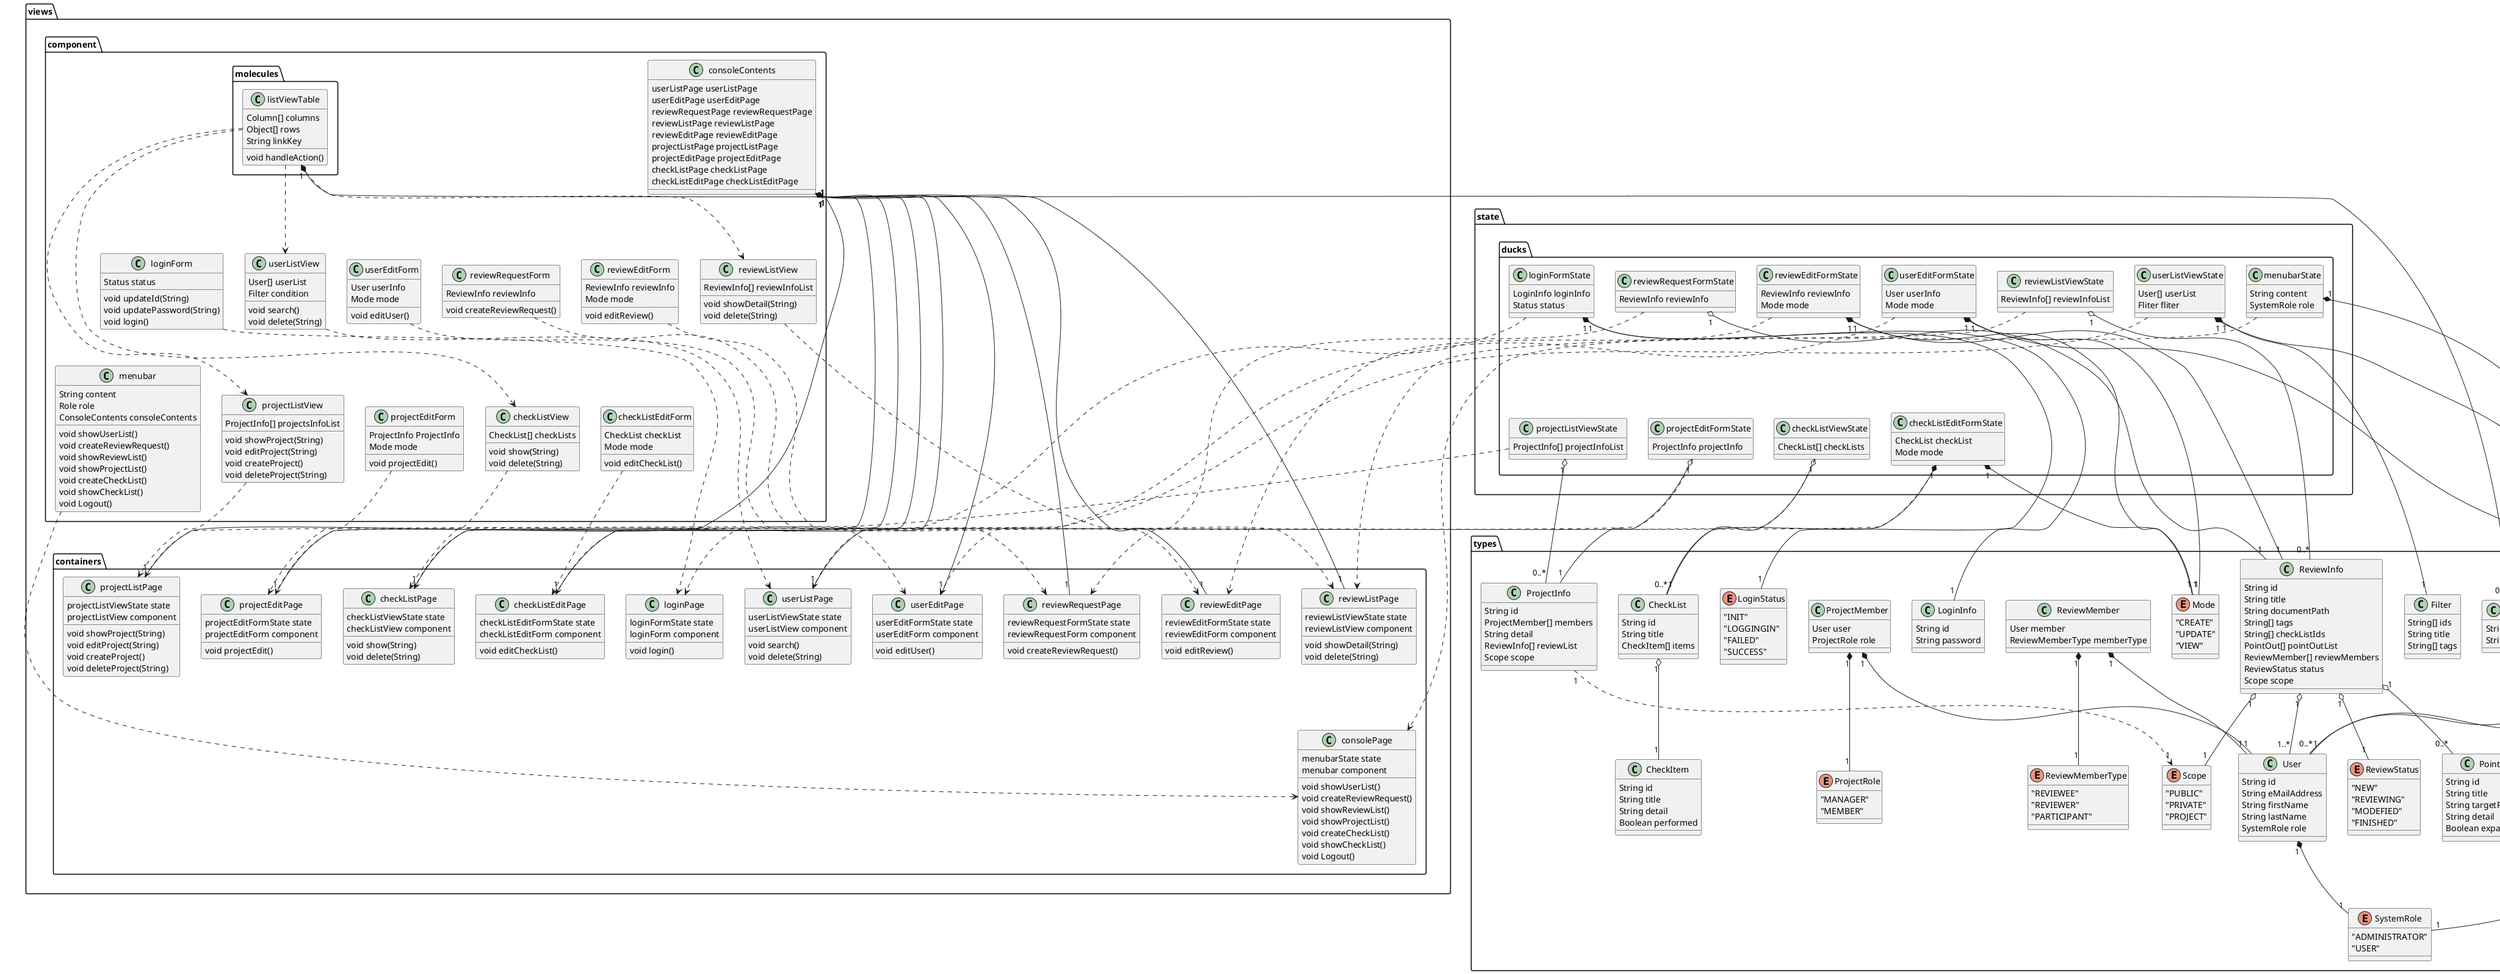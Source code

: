 @startuml

' ##クラス定義 - view##
package views {
    package component {
        class loginForm {
            Status status

            void updateId(String)
            void updatePassword(String)
            void login()
        }

        class userListView {
            User[] userList
            Filter condition

            void search()
            void delete(String)
        }

        class userEditForm {
            User userInfo
            Mode mode

            void editUser()
        }

        class reviewRequestForm {
            ReviewInfo reviewInfo

            void createReviewRequest()
        }

        class reviewListView {
            ReviewInfo[] reviewInfoList

            void showDetail(String)
            void delete(String)
        }

        class reviewEditForm {
            ReviewInfo reviewInfo
            Mode mode

            void editReview()
        }

        class projectListView {
            ProjectInfo[] projectsInfoList

            void showProject(String)
            void editProject(String)
            void createProject()
            void deleteProject(String)
        }

        class projectEditForm {
            ProjectInfo ProjectInfo
            Mode mode

            void projectEdit()
        }

        class checkListView {
            CheckList[] checkLists

            void show(String)
            void delete(String)
        }

        class checkListEditForm {
            CheckList checkList
            Mode mode

            void editCheckList()
        }

        class menubar {
            String content
            Role role
            ConsoleContents consoleContents

            void showUserList()
            void createReviewRequest()
            void showReviewList()
            void showProjectList()
            void createCheckList()
            void showCheckList()
            void Logout()
        }

        class consoleContents {
            userListPage userListPage
            userEditPage userEditPage
            reviewRequestPage reviewRequestPage
            reviewListPage reviewListPage
            reviewEditPage reviewEditPage
            projectListPage projectListPage
            projectEditPage projectEditPage
            checkListPage checkListPage
            checkListEditPage checkListEditPage
        }

        ' 共通化した部品
        package molecules {
            class listViewTable {
                Column[] columns
                Object[] rows
                String linkKey
                
                void handleAction()
            }
        }
    }

    package containers {
        class loginPage {
            loginFormState state
            loginForm component

            void login()
        }

        class userListPage {
            userListViewState state
            userListView component

            void search()
            void delete(String)
        }

        class userEditPage {
            userEditFormState state
            userEditForm component

            void editUser()
        }

        class reviewRequestPage {
            reviewRequestFormState state
            reviewRequestForm component

            void createReviewRequest()
        }

        class reviewListPage {
            reviewListViewState state
            reviewListView component

            void showDetail(String)
            void delete(String)
        }

        class reviewEditPage {
            reviewEditFormState state
            reviewEditForm component

            void editReview()
        }

        class projectListPage {
            projectListViewState state
            projectListView component

            void showProject(String)
            void editProject(String)
            void createProject()
            void deleteProject(String)
        }

        class projectEditPage {
            projectEditFormState state
            projectEditForm component

            void projectEdit()
        }

        class checkListPage {
            checkListViewState state
            checkListView component

            void show(String)
            void delete(String)
        }

        class checkListEditPage {
            checkListEditFormState state
            checkListEditForm component

            void editCheckList()
        }

        class consolePage {
            menubarState state
            menubar component

            void showUserList()
            void createReviewRequest()
            void showReviewList()
            void showProjectList()
            void createCheckList()
            void showCheckList()
            void Logout()
        }
    }
}

' ##クラス定義 - duck's##
package state {
    package ducks {
        class loginFormState {
            LoginInfo loginInfo
            Status status
        }

        class userListViewState {
            User[] userList
            Fliter fliter
        }

        class userEditFormState {
            User userInfo
            Mode mode
        }

        class reviewRequestFormState {
            ReviewInfo reviewInfo
        }

        class reviewListViewState {
            ReviewInfo[] reviewInfoList
        }

        class reviewEditFormState {
            ReviewInfo reviewInfo
            Mode mode
        }

        class projectListViewState {
            ProjectInfo[] projectInfoList
        }

        class projectEditFormState {
            ProjectInfo projectInfo
        }

        class checkListViewState {
            CheckList[] checkLists
        }

        class checkListEditFormState {
            CheckList checkList
            Mode mode
        }

        class menubarState {
            String content
            SystemRole role
        }
    }
}

package types {
    enum LoginStatus {
        "INIT"
        "LOGGINGIN"
        "FAILED"
        "SUCCESS"
    }

    class LoginInfo {
        String id
        String password
    }

    enum SystemRole {
        "ADMINISTRATOR"
        "USER"
    }

    enum ProjectRole {
        "MANAGER"
        "MEMBER"
    }

    class User {
        String id
        String eMailAddress
        String firstName
        String lastName
        SystemRole role
    }

    class Filter {
        String[] ids
        String title
        String[] tags
    }

    enum Mode {
        "CREATE"
        "UPDATE"
        "VIEW"
    }

    enum Scope {
        "PUBLIC"
        "PRIVATE"
        "PROJECT"
    }

    enum ReviewStatus {
        "NEW"
        "REVIEWING"
        "MODEFIED"
        "FINISHED"
    }

    enum ReviewMemberType {
        "REVIEWEE"
        "REVIEWER"
        "PARTICIPANT"
    }

    class PointOut {
        String id
        String title
        String targetPosition
        String detail
        Boolean expand
    }

    class ReviewMember {
        User member
        ReviewMemberType memberType
    }

    class ReviewInfo {
        String id
        String title
        String documentPath
        String[] tags
        String[] checkListIds
        PointOut[] pointOutList
        ReviewMember[] reviewMembers
        ReviewStatus status
        Scope scope
    }

    class ProjectMember {
        User user
        ProjectRole role
    }

    class ProjectInfo {
        String id
        ProjectMember[] members
        String detail
        ReviewInfo[] reviewList
        Scope scope
    }

    class CheckItem {
        String id
        String title
        String detail
        Boolean performed
    }

    class CheckList {
        String id
        String title
        CheckItem[] items
    }

    class Column {
        String id
        String name
    }
}

' ##クラス相互関係##
' ##型定義クラス相互関係##
CheckList "1" o-- "1" CheckItem

User "1" *-- "1" SystemRole

ProjectMember "1" *-- "1" User
ProjectMember "1" *-- "1" ProjectRole

ReviewInfo "1" o-- "0..*" PointOut
ReviewInfo "1" o-- "1..*" User
ReviewInfo "1" o-- "1" ReviewStatus
ReviewInfo "1" o-- "1" Scope

ProjectInfo "1" ..> "1" Scope

ReviewMember "1" *-- "1" User
ReviewMember "1" *-- "1" ReviewMemberType

' ##型 - React State 相関関係##
loginFormState "1" *-- "1" LoginInfo
loginFormState "1" *-- "1" LoginStatus

userListViewState "1" *-- "0..*" User
userListViewState "1" *-- "1" Filter

userEditFormState "1" *-- "1" User
userEditFormState "1" *-- "1" Mode

reviewRequestFormState "1" o-- "1" ReviewInfo

reviewListViewState "1" o-- "0..*" ReviewInfo

reviewEditFormState "1" *-- "1" ReviewInfo
reviewEditFormState "1" *-- "1" Mode

projectListViewState "1" o-- "0..*" ProjectInfo

projectEditFormState "1" o-- "1" ProjectInfo

checkListViewState "1" o-- "0..*" CheckList

checkListEditFormState "1" *-- "1" CheckList
checkListEditFormState "1" *-- "1" Mode

menubarState "1" *-- "1" SystemRole

listViewTable "1" *-- "0..*" Column

' ##コンポーネント - 共通部品相関関係 ##
listViewTable ..> userListView
listViewTable ..> reviewListView
listViewTable ..> projectListView
listViewTable ..> checkListView

' ##コンテナ - コンポーネント相関関係##
loginForm ..> loginPage
userListView ..> userListPage
userEditForm ..> userEditPage
reviewRequestForm ..> reviewRequestPage
reviewListView ..> reviewListPage
reviewEditForm ..> reviewEditPage
projectListView ..> projectListPage
projectEditForm ..> projectEditPage
checkListView ..> checkListPage
checkListEditForm ..> checkListEditPage
menubar ..> consolePage

consoleContents "1" *-- "1" userListPage
consoleContents "1" *-- "1" userEditPage
consoleContents "1" *-- "1" reviewRequestPage
consoleContents "1" *-- "1" reviewListPage
consoleContents "1" *-- "1" reviewEditPage
consoleContents "1" *-- "1" projectListPage
consoleContents "1" *-- "1" projectEditPage
consoleContents "1" *-- "1" checkListPage
consoleContents "1" *-- "1" checkListEditPage

' ##コンテナ - React State 相関関係##
loginFormState ..> loginPage
userListViewState ..> userListPage
userEditFormState ..> userEditPage
reviewRequestFormState ..> reviewRequestPage
reviewListViewState ..> reviewListPage
reviewEditFormState ..> reviewEditPage
projectListViewState ..> projectListPage
projectEditFormState ..> projectEditPage
checkListViewState ..> checkListPage
checkListEditFormState ..> checkListEditPage
menubarState ..> consolePage

' ##レイアウト##
' ## パッケージの位置 ##
views -[hidden]down- state

' ## コンポーネント同士の位置 ##
loginForm -[hidden]right- userListView
userListView -[hidden]right- userEditForm
userEditForm -[hidden]right- reviewRequestForm
reviewRequestForm -[hidden]right- reviewListView
reviewListView -[hidden]right- reviewEditForm
reviewEditForm -[hidden]down- projectListView
projectListView -[hidden]right- projectEditForm
projectEditForm -[hidden]right- checkListView
checkListView -[hidden]right- checkListEditForm
checkListEditForm -[hidden]right- menubar

' ## コンテナ同士の位置
loginPage -[hidden]right- userListPage
userListPage -[hidden]right- userEditPage
userEditPage -[hidden]right- reviewRequestPage
reviewRequestPage -[hidden]right- reviewListPage
reviewListPage -[hidden]right- reviewEditPage
reviewEditPage -[hidden]right- projectListPage
projectListPage -[hidden]right- projectEditPage
projectEditPage -[hidden]right- checkListPage
checkListPage -[hidden]right- checkListEditPage
reviewListPage -[hidden]down- consolePage

' ## コンテナとコンポーネントの位置 ##
loginForm -[hidden]down- loginPage
userListView -[hidden]down- userListPage
userEditForm -[hidden]down- userEditPage
reviewRequestForm -[hidden]down- reviewRequestPage
reviewListView -[hidden]down- reviewListPage
reviewEditForm -[hidden]down- reviewEditPage
projectListView -[hidden]down- projectListPage
projectEditForm -[hidden]down- projectEditPage
checkListView -[hidden]down- checkListPage
checkListEditForm -[hidden]down- checkListEditPage

' ## React State同士の位置 ##
loginFormState -[hidden]right- userListViewState
userListViewState -[hidden]right- userEditFormState
userEditFormState -[hidden]right- reviewRequestFormState
reviewRequestFormState -[hidden]right- reviewListViewState
reviewListViewState -[hidden]right- reviewEditFormState
reviewEditFormState -[hidden]down- projectListViewState
projectListViewState -[hidden]right- projectEditFormState
projectEditFormState -[hidden]right- checkListViewState
checkListViewState -[hidden]right- checkListEditFormState

@enduml
